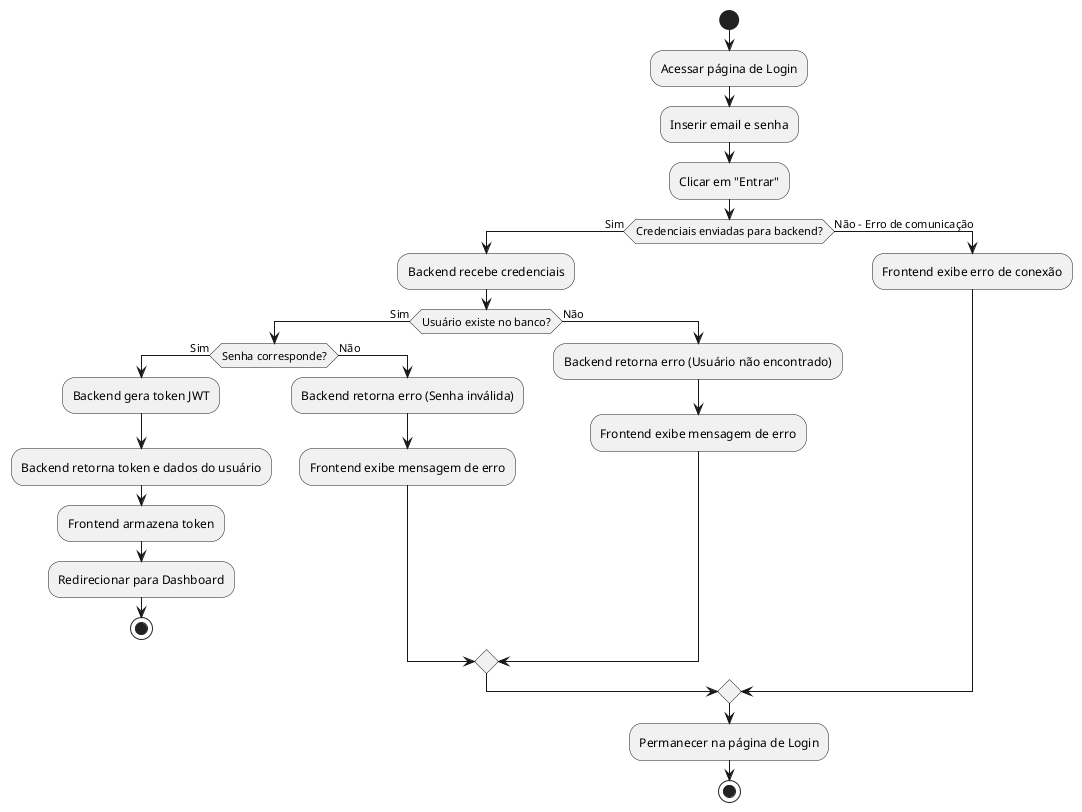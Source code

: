 @startuml Activity Diagram - Login

start

:Acessar página de Login;
:Inserir email e senha;
:Clicar em "Entrar";

if (Credenciais enviadas para backend?) then (Sim)
  :Backend recebe credenciais;
  if (Usuário existe no banco?) then (Sim)
    if (Senha corresponde?) then (Sim)
      :Backend gera token JWT;
      :Backend retorna token e dados do usuário;
      :Frontend armazena token;
      :Redirecionar para Dashboard;
      stop
    else (Não)
      :Backend retorna erro (Senha inválida);
      :Frontend exibe mensagem de erro;
    endif
  else (Não)
    :Backend retorna erro (Usuário não encontrado);
    :Frontend exibe mensagem de erro;
  endif
else (Não - Erro de comunicação)
  :Frontend exibe erro de conexão;
endif

:Permanecer na página de Login;

stop

@enduml

